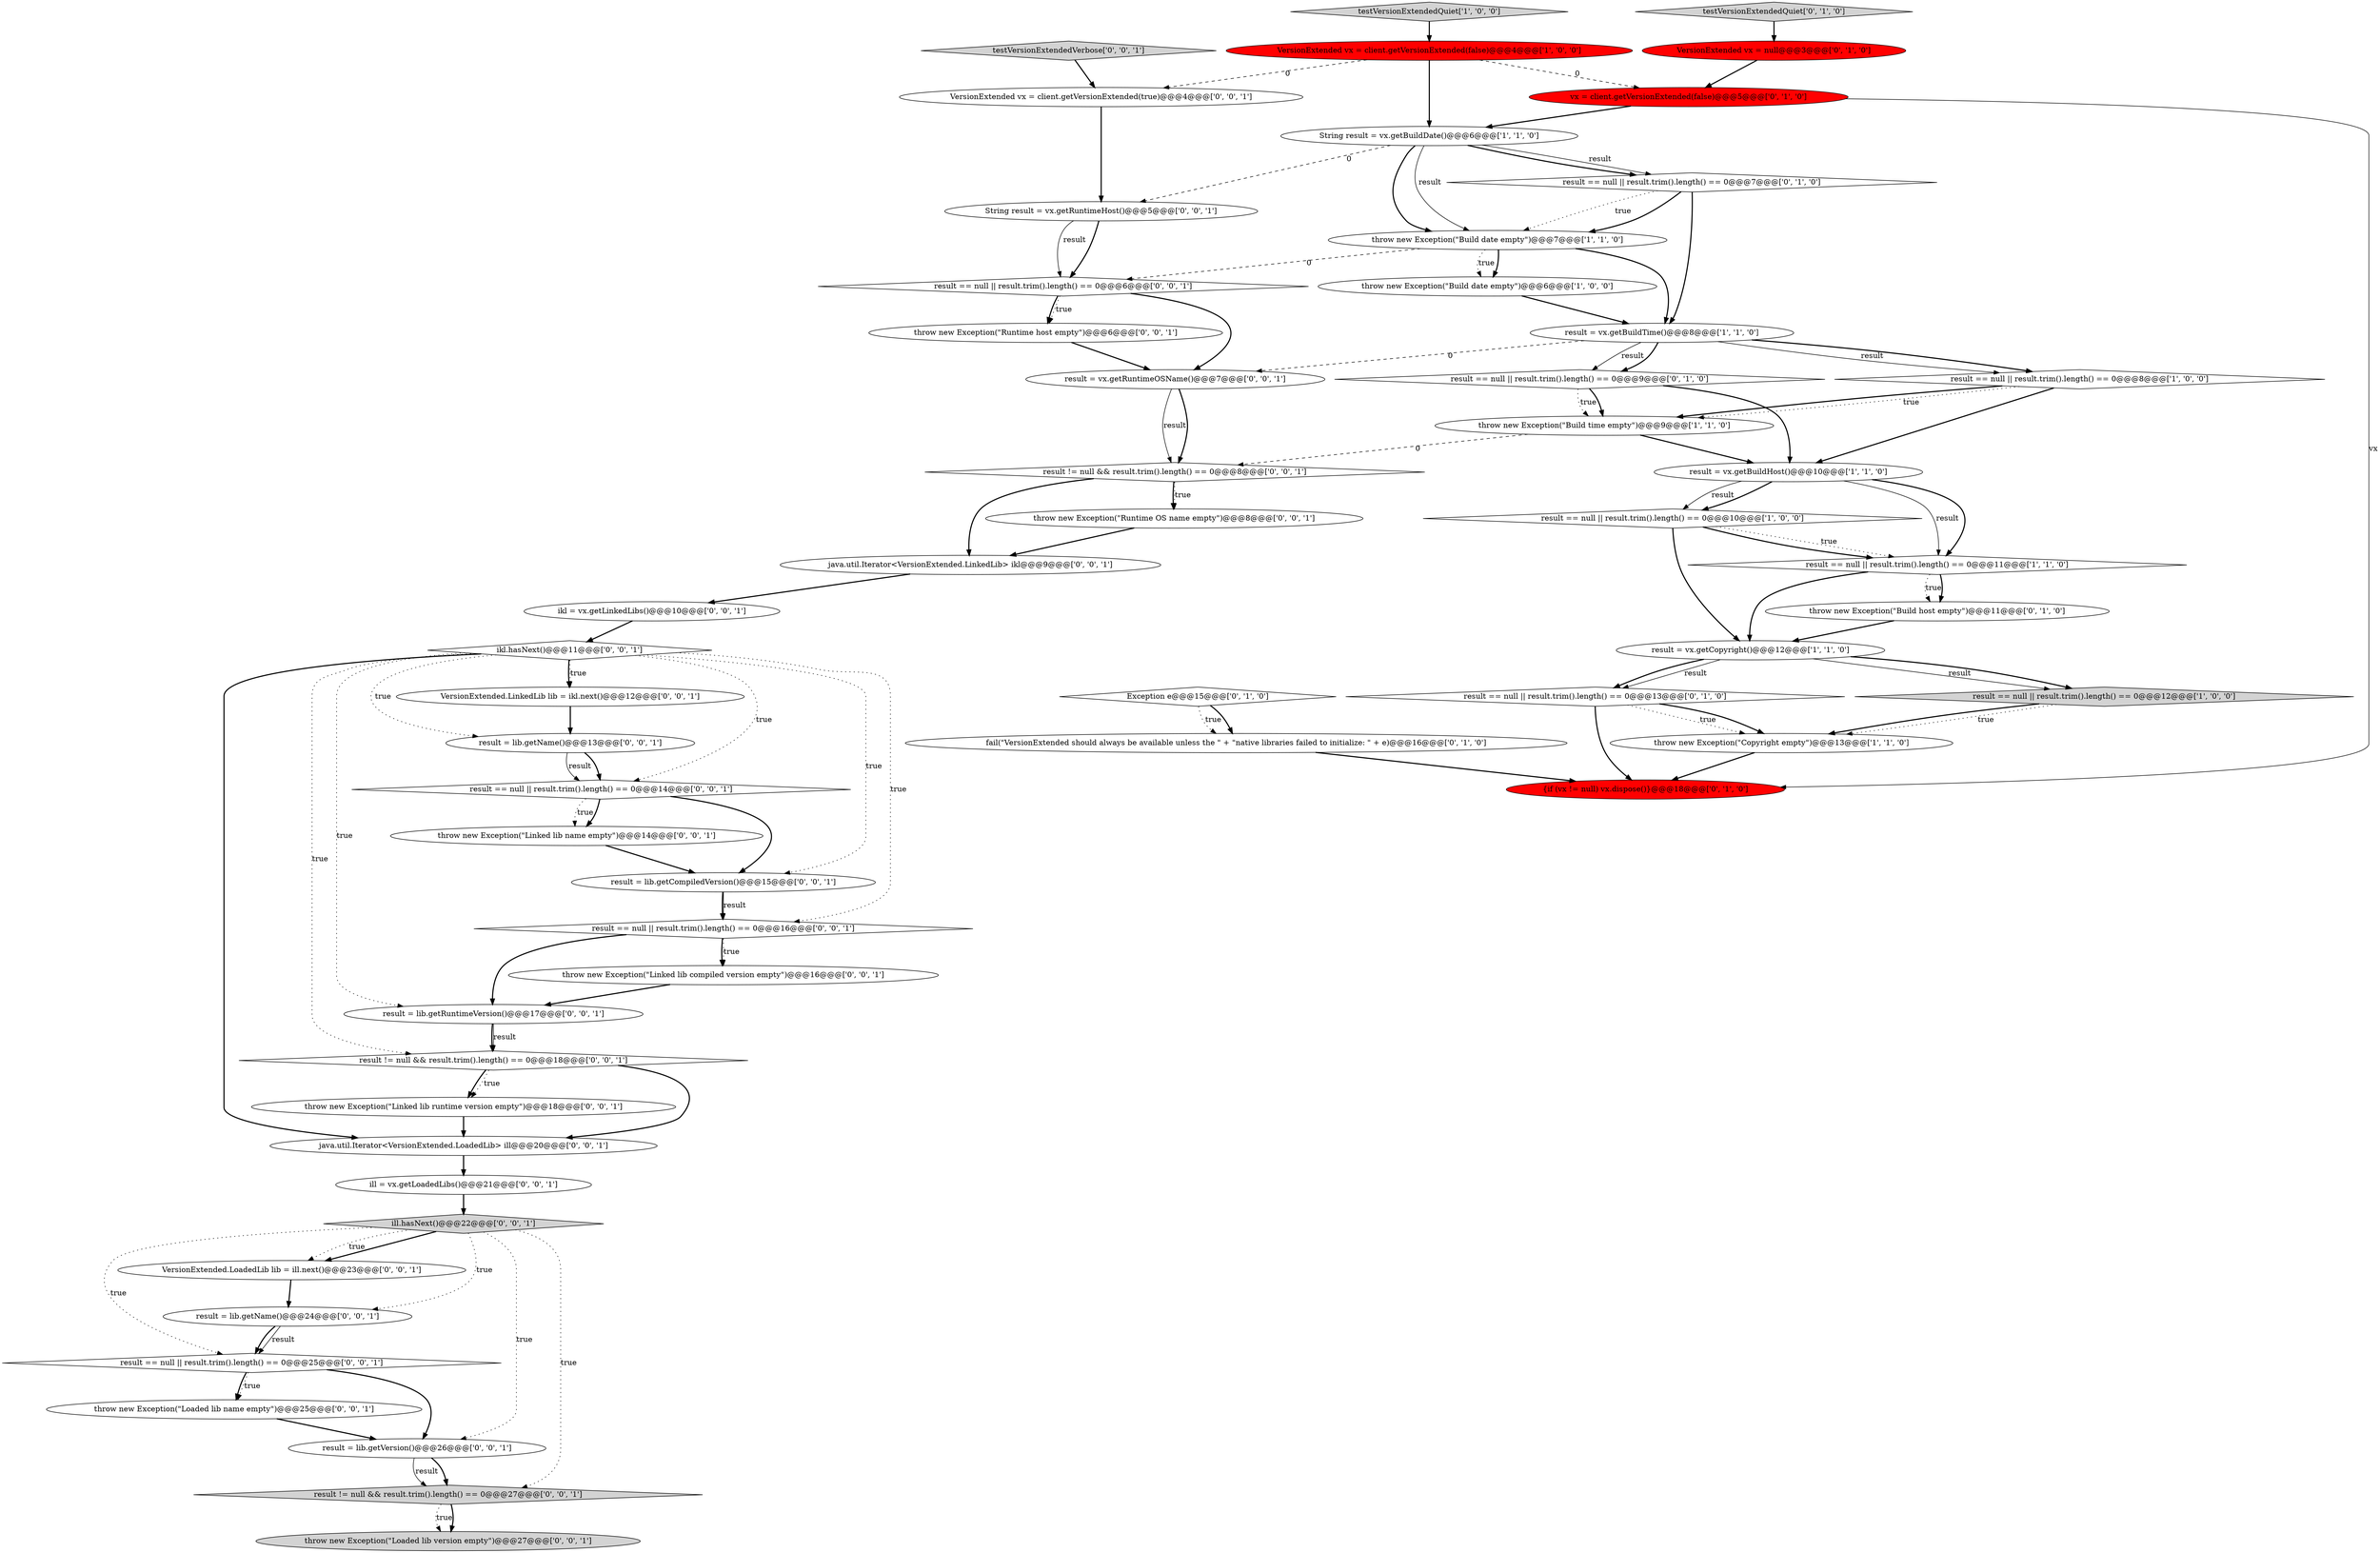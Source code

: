 digraph {
7 [style = filled, label = "result == null || result.trim().length() == 0@@@12@@@['1', '0', '0']", fillcolor = lightgray, shape = diamond image = "AAA0AAABBB1BBB"];
22 [style = filled, label = "throw new Exception(\"Build host empty\")@@@11@@@['0', '1', '0']", fillcolor = white, shape = ellipse image = "AAA0AAABBB2BBB"];
36 [style = filled, label = "ikl = vx.getLinkedLibs()@@@10@@@['0', '0', '1']", fillcolor = white, shape = ellipse image = "AAA0AAABBB3BBB"];
49 [style = filled, label = "VersionExtended.LinkedLib lib = ikl.next()@@@12@@@['0', '0', '1']", fillcolor = white, shape = ellipse image = "AAA0AAABBB3BBB"];
3 [style = filled, label = "VersionExtended vx = client.getVersionExtended(false)@@@4@@@['1', '0', '0']", fillcolor = red, shape = ellipse image = "AAA1AAABBB1BBB"];
20 [style = filled, label = "{if (vx != null) vx.dispose()}@@@18@@@['0', '1', '0']", fillcolor = red, shape = ellipse image = "AAA1AAABBB2BBB"];
35 [style = filled, label = "result = lib.getRuntimeVersion()@@@17@@@['0', '0', '1']", fillcolor = white, shape = ellipse image = "AAA0AAABBB3BBB"];
26 [style = filled, label = "throw new Exception(\"Runtime OS name empty\")@@@8@@@['0', '0', '1']", fillcolor = white, shape = ellipse image = "AAA0AAABBB3BBB"];
23 [style = filled, label = "fail(\"VersionExtended should always be available unless the \" + \"native libraries failed to initialize: \" + e)@@@16@@@['0', '1', '0']", fillcolor = white, shape = ellipse image = "AAA0AAABBB2BBB"];
24 [style = filled, label = "result != null && result.trim().length() == 0@@@18@@@['0', '0', '1']", fillcolor = white, shape = diamond image = "AAA0AAABBB3BBB"];
44 [style = filled, label = "VersionExtended vx = client.getVersionExtended(true)@@@4@@@['0', '0', '1']", fillcolor = white, shape = ellipse image = "AAA0AAABBB3BBB"];
30 [style = filled, label = "result == null || result.trim().length() == 0@@@14@@@['0', '0', '1']", fillcolor = white, shape = diamond image = "AAA0AAABBB3BBB"];
0 [style = filled, label = "result == null || result.trim().length() == 0@@@10@@@['1', '0', '0']", fillcolor = white, shape = diamond image = "AAA0AAABBB1BBB"];
31 [style = filled, label = "result = lib.getName()@@@24@@@['0', '0', '1']", fillcolor = white, shape = ellipse image = "AAA0AAABBB3BBB"];
1 [style = filled, label = "result == null || result.trim().length() == 0@@@8@@@['1', '0', '0']", fillcolor = white, shape = diamond image = "AAA0AAABBB1BBB"];
13 [style = filled, label = "result = vx.getBuildHost()@@@10@@@['1', '1', '0']", fillcolor = white, shape = ellipse image = "AAA0AAABBB1BBB"];
9 [style = filled, label = "throw new Exception(\"Build time empty\")@@@9@@@['1', '1', '0']", fillcolor = white, shape = ellipse image = "AAA0AAABBB1BBB"];
43 [style = filled, label = "ill = vx.getLoadedLibs()@@@21@@@['0', '0', '1']", fillcolor = white, shape = ellipse image = "AAA0AAABBB3BBB"];
14 [style = filled, label = "result == null || result.trim().length() == 0@@@7@@@['0', '1', '0']", fillcolor = white, shape = diamond image = "AAA0AAABBB2BBB"];
32 [style = filled, label = "VersionExtended.LoadedLib lib = ill.next()@@@23@@@['0', '0', '1']", fillcolor = white, shape = ellipse image = "AAA0AAABBB3BBB"];
52 [style = filled, label = "result == null || result.trim().length() == 0@@@6@@@['0', '0', '1']", fillcolor = white, shape = diamond image = "AAA0AAABBB3BBB"];
40 [style = filled, label = "java.util.Iterator<VersionExtended.LoadedLib> ill@@@20@@@['0', '0', '1']", fillcolor = white, shape = ellipse image = "AAA0AAABBB3BBB"];
5 [style = filled, label = "result = vx.getCopyright()@@@12@@@['1', '1', '0']", fillcolor = white, shape = ellipse image = "AAA0AAABBB1BBB"];
48 [style = filled, label = "throw new Exception(\"Linked lib compiled version empty\")@@@16@@@['0', '0', '1']", fillcolor = white, shape = ellipse image = "AAA0AAABBB3BBB"];
33 [style = filled, label = "result = lib.getCompiledVersion()@@@15@@@['0', '0', '1']", fillcolor = white, shape = ellipse image = "AAA0AAABBB3BBB"];
54 [style = filled, label = "String result = vx.getRuntimeHost()@@@5@@@['0', '0', '1']", fillcolor = white, shape = ellipse image = "AAA0AAABBB3BBB"];
18 [style = filled, label = "Exception e@@@15@@@['0', '1', '0']", fillcolor = white, shape = diamond image = "AAA0AAABBB2BBB"];
16 [style = filled, label = "result == null || result.trim().length() == 0@@@9@@@['0', '1', '0']", fillcolor = white, shape = diamond image = "AAA0AAABBB2BBB"];
34 [style = filled, label = "throw new Exception(\"Loaded lib name empty\")@@@25@@@['0', '0', '1']", fillcolor = white, shape = ellipse image = "AAA0AAABBB3BBB"];
28 [style = filled, label = "result != null && result.trim().length() == 0@@@8@@@['0', '0', '1']", fillcolor = white, shape = diamond image = "AAA0AAABBB3BBB"];
12 [style = filled, label = "throw new Exception(\"Build date empty\")@@@7@@@['1', '1', '0']", fillcolor = white, shape = ellipse image = "AAA0AAABBB1BBB"];
25 [style = filled, label = "result = lib.getVersion()@@@26@@@['0', '0', '1']", fillcolor = white, shape = ellipse image = "AAA0AAABBB3BBB"];
11 [style = filled, label = "String result = vx.getBuildDate()@@@6@@@['1', '1', '0']", fillcolor = white, shape = ellipse image = "AAA0AAABBB1BBB"];
8 [style = filled, label = "throw new Exception(\"Copyright empty\")@@@13@@@['1', '1', '0']", fillcolor = white, shape = ellipse image = "AAA0AAABBB1BBB"];
53 [style = filled, label = "result == null || result.trim().length() == 0@@@25@@@['0', '0', '1']", fillcolor = white, shape = diamond image = "AAA0AAABBB3BBB"];
37 [style = filled, label = "throw new Exception(\"Linked lib name empty\")@@@14@@@['0', '0', '1']", fillcolor = white, shape = ellipse image = "AAA0AAABBB3BBB"];
51 [style = filled, label = "ill.hasNext()@@@22@@@['0', '0', '1']", fillcolor = lightgray, shape = diamond image = "AAA0AAABBB3BBB"];
50 [style = filled, label = "ikl.hasNext()@@@11@@@['0', '0', '1']", fillcolor = white, shape = diamond image = "AAA0AAABBB3BBB"];
38 [style = filled, label = "testVersionExtendedVerbose['0', '0', '1']", fillcolor = lightgray, shape = diamond image = "AAA0AAABBB3BBB"];
39 [style = filled, label = "throw new Exception(\"Linked lib runtime version empty\")@@@18@@@['0', '0', '1']", fillcolor = white, shape = ellipse image = "AAA0AAABBB3BBB"];
45 [style = filled, label = "result = lib.getName()@@@13@@@['0', '0', '1']", fillcolor = white, shape = ellipse image = "AAA0AAABBB3BBB"];
10 [style = filled, label = "testVersionExtendedQuiet['1', '0', '0']", fillcolor = lightgray, shape = diamond image = "AAA0AAABBB1BBB"];
15 [style = filled, label = "VersionExtended vx = null@@@3@@@['0', '1', '0']", fillcolor = red, shape = ellipse image = "AAA1AAABBB2BBB"];
21 [style = filled, label = "vx = client.getVersionExtended(false)@@@5@@@['0', '1', '0']", fillcolor = red, shape = ellipse image = "AAA1AAABBB2BBB"];
17 [style = filled, label = "testVersionExtendedQuiet['0', '1', '0']", fillcolor = lightgray, shape = diamond image = "AAA0AAABBB2BBB"];
29 [style = filled, label = "result = vx.getRuntimeOSName()@@@7@@@['0', '0', '1']", fillcolor = white, shape = ellipse image = "AAA0AAABBB3BBB"];
46 [style = filled, label = "throw new Exception(\"Runtime host empty\")@@@6@@@['0', '0', '1']", fillcolor = white, shape = ellipse image = "AAA0AAABBB3BBB"];
4 [style = filled, label = "result == null || result.trim().length() == 0@@@11@@@['1', '1', '0']", fillcolor = white, shape = diamond image = "AAA0AAABBB1BBB"];
42 [style = filled, label = "throw new Exception(\"Loaded lib version empty\")@@@27@@@['0', '0', '1']", fillcolor = lightgray, shape = ellipse image = "AAA0AAABBB3BBB"];
6 [style = filled, label = "result = vx.getBuildTime()@@@8@@@['1', '1', '0']", fillcolor = white, shape = ellipse image = "AAA0AAABBB1BBB"];
2 [style = filled, label = "throw new Exception(\"Build date empty\")@@@6@@@['1', '0', '0']", fillcolor = white, shape = ellipse image = "AAA0AAABBB1BBB"];
41 [style = filled, label = "java.util.Iterator<VersionExtended.LinkedLib> ikl@@@9@@@['0', '0', '1']", fillcolor = white, shape = ellipse image = "AAA0AAABBB3BBB"];
47 [style = filled, label = "result == null || result.trim().length() == 0@@@16@@@['0', '0', '1']", fillcolor = white, shape = diamond image = "AAA0AAABBB3BBB"];
27 [style = filled, label = "result != null && result.trim().length() == 0@@@27@@@['0', '0', '1']", fillcolor = lightgray, shape = diamond image = "AAA0AAABBB3BBB"];
19 [style = filled, label = "result == null || result.trim().length() == 0@@@13@@@['0', '1', '0']", fillcolor = white, shape = diamond image = "AAA0AAABBB2BBB"];
16->9 [style = dotted, label="true"];
51->31 [style = dotted, label="true"];
50->30 [style = dotted, label="true"];
38->44 [style = bold, label=""];
11->14 [style = bold, label=""];
2->6 [style = bold, label=""];
15->21 [style = bold, label=""];
35->24 [style = solid, label="result"];
6->1 [style = solid, label="result"];
24->39 [style = bold, label=""];
48->35 [style = bold, label=""];
51->25 [style = dotted, label="true"];
7->8 [style = bold, label=""];
11->14 [style = solid, label="result"];
45->30 [style = bold, label=""];
1->13 [style = bold, label=""];
51->32 [style = bold, label=""];
12->2 [style = bold, label=""];
8->20 [style = bold, label=""];
53->34 [style = bold, label=""];
52->46 [style = dotted, label="true"];
50->33 [style = dotted, label="true"];
51->53 [style = dotted, label="true"];
5->7 [style = solid, label="result"];
50->24 [style = dotted, label="true"];
37->33 [style = bold, label=""];
31->53 [style = solid, label="result"];
53->34 [style = dotted, label="true"];
16->9 [style = bold, label=""];
50->45 [style = dotted, label="true"];
18->23 [style = dotted, label="true"];
54->52 [style = bold, label=""];
14->12 [style = dotted, label="true"];
47->48 [style = bold, label=""];
3->21 [style = dashed, label="0"];
19->20 [style = bold, label=""];
11->54 [style = dashed, label="0"];
43->51 [style = bold, label=""];
12->2 [style = dotted, label="true"];
3->11 [style = bold, label=""];
11->12 [style = bold, label=""];
24->40 [style = bold, label=""];
22->5 [style = bold, label=""];
50->49 [style = bold, label=""];
45->30 [style = solid, label="result"];
50->35 [style = dotted, label="true"];
13->4 [style = solid, label="result"];
25->27 [style = bold, label=""];
33->47 [style = bold, label=""];
21->11 [style = bold, label=""];
4->22 [style = dotted, label="true"];
13->0 [style = solid, label="result"];
31->53 [style = bold, label=""];
17->15 [style = bold, label=""];
5->7 [style = bold, label=""];
36->50 [style = bold, label=""];
27->42 [style = dotted, label="true"];
7->8 [style = dotted, label="true"];
4->22 [style = bold, label=""];
14->6 [style = bold, label=""];
32->31 [style = bold, label=""];
51->27 [style = dotted, label="true"];
13->0 [style = bold, label=""];
50->49 [style = dotted, label="true"];
44->54 [style = bold, label=""];
49->45 [style = bold, label=""];
16->13 [style = bold, label=""];
23->20 [style = bold, label=""];
25->27 [style = solid, label="result"];
47->48 [style = dotted, label="true"];
52->46 [style = bold, label=""];
18->23 [style = bold, label=""];
30->33 [style = bold, label=""];
24->39 [style = dotted, label="true"];
0->4 [style = dotted, label="true"];
28->26 [style = bold, label=""];
54->52 [style = solid, label="result"];
19->8 [style = dotted, label="true"];
1->9 [style = bold, label=""];
46->29 [style = bold, label=""];
28->41 [style = bold, label=""];
35->24 [style = bold, label=""];
5->19 [style = bold, label=""];
6->1 [style = bold, label=""];
26->41 [style = bold, label=""];
33->47 [style = solid, label="result"];
41->36 [style = bold, label=""];
6->16 [style = solid, label="result"];
39->40 [style = bold, label=""];
1->9 [style = dotted, label="true"];
30->37 [style = dotted, label="true"];
40->43 [style = bold, label=""];
4->5 [style = bold, label=""];
12->52 [style = dashed, label="0"];
0->5 [style = bold, label=""];
53->25 [style = bold, label=""];
34->25 [style = bold, label=""];
5->19 [style = solid, label="result"];
9->28 [style = dashed, label="0"];
3->44 [style = dashed, label="0"];
10->3 [style = bold, label=""];
30->37 [style = bold, label=""];
12->6 [style = bold, label=""];
47->35 [style = bold, label=""];
50->47 [style = dotted, label="true"];
29->28 [style = solid, label="result"];
19->8 [style = bold, label=""];
27->42 [style = bold, label=""];
29->28 [style = bold, label=""];
11->12 [style = solid, label="result"];
6->29 [style = dashed, label="0"];
0->4 [style = bold, label=""];
6->16 [style = bold, label=""];
28->26 [style = dotted, label="true"];
14->12 [style = bold, label=""];
50->40 [style = bold, label=""];
21->20 [style = solid, label="vx"];
52->29 [style = bold, label=""];
51->32 [style = dotted, label="true"];
9->13 [style = bold, label=""];
13->4 [style = bold, label=""];
}

